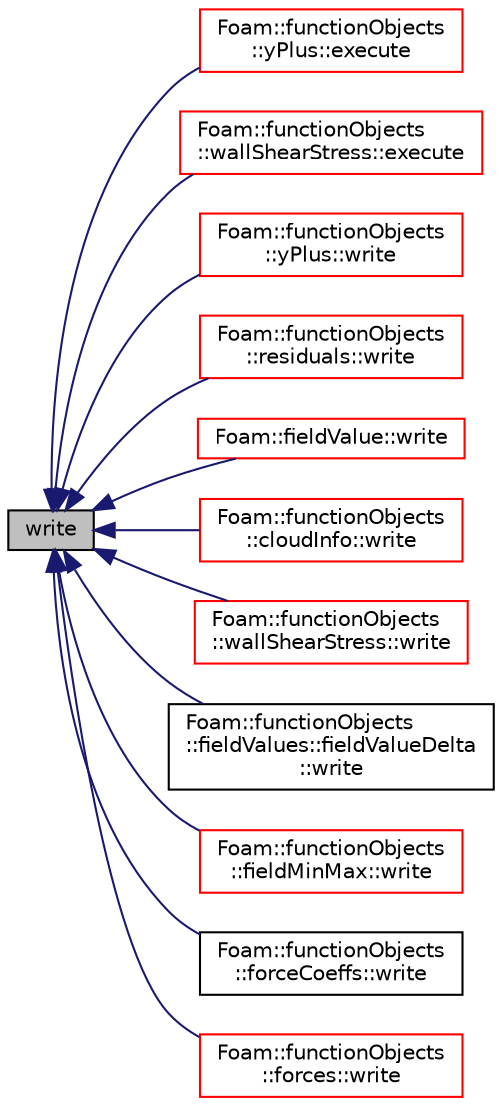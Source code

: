 digraph "write"
{
  bgcolor="transparent";
  edge [fontname="Helvetica",fontsize="10",labelfontname="Helvetica",labelfontsize="10"];
  node [fontname="Helvetica",fontsize="10",shape=record];
  rankdir="LR";
  Node1 [label="write",height=0.2,width=0.4,color="black", fillcolor="grey75", style="filled", fontcolor="black"];
  Node1 -> Node2 [dir="back",color="midnightblue",fontsize="10",style="solid",fontname="Helvetica"];
  Node2 [label="Foam::functionObjects\l::yPlus::execute",height=0.2,width=0.4,color="red",URL="$a02988.html#a61af3e60b94ae3e748f6fbac1e794af7",tooltip="Execute, currently does nothing. "];
  Node1 -> Node3 [dir="back",color="midnightblue",fontsize="10",style="solid",fontname="Helvetica"];
  Node3 [label="Foam::functionObjects\l::wallShearStress::execute",height=0.2,width=0.4,color="red",URL="$a02947.html#a61af3e60b94ae3e748f6fbac1e794af7",tooltip="Execute, currently does nothing. "];
  Node1 -> Node4 [dir="back",color="midnightblue",fontsize="10",style="solid",fontname="Helvetica"];
  Node4 [label="Foam::functionObjects\l::yPlus::write",height=0.2,width=0.4,color="red",URL="$a02988.html#aac759501cf6c7895a70eecbef0226ae1",tooltip="Calculate the yPlus and write. "];
  Node1 -> Node5 [dir="back",color="midnightblue",fontsize="10",style="solid",fontname="Helvetica"];
  Node5 [label="Foam::functionObjects\l::residuals::write",height=0.2,width=0.4,color="red",URL="$a02209.html#aac759501cf6c7895a70eecbef0226ae1",tooltip="Write the residuals. "];
  Node1 -> Node6 [dir="back",color="midnightblue",fontsize="10",style="solid",fontname="Helvetica"];
  Node6 [label="Foam::fieldValue::write",height=0.2,width=0.4,color="red",URL="$a00783.html#aac759501cf6c7895a70eecbef0226ae1",tooltip="Write to screen/file. "];
  Node1 -> Node7 [dir="back",color="midnightblue",fontsize="10",style="solid",fontname="Helvetica"];
  Node7 [label="Foam::functionObjects\l::cloudInfo::write",height=0.2,width=0.4,color="red",URL="$a00282.html#aac759501cf6c7895a70eecbef0226ae1",tooltip="Write. "];
  Node1 -> Node8 [dir="back",color="midnightblue",fontsize="10",style="solid",fontname="Helvetica"];
  Node8 [label="Foam::functionObjects\l::wallShearStress::write",height=0.2,width=0.4,color="red",URL="$a02947.html#aac759501cf6c7895a70eecbef0226ae1",tooltip="Calculate the wallShearStress and write. "];
  Node1 -> Node9 [dir="back",color="midnightblue",fontsize="10",style="solid",fontname="Helvetica"];
  Node9 [label="Foam::functionObjects\l::fieldValues::fieldValueDelta\l::write",height=0.2,width=0.4,color="black",URL="$a00784.html#aac759501cf6c7895a70eecbef0226ae1",tooltip="Calculate and write. "];
  Node1 -> Node10 [dir="back",color="midnightblue",fontsize="10",style="solid",fontname="Helvetica"];
  Node10 [label="Foam::functionObjects\l::fieldMinMax::write",height=0.2,width=0.4,color="red",URL="$a00776.html#aac759501cf6c7895a70eecbef0226ae1",tooltip="Write the fieldMinMax. "];
  Node1 -> Node11 [dir="back",color="midnightblue",fontsize="10",style="solid",fontname="Helvetica"];
  Node11 [label="Foam::functionObjects\l::forceCoeffs::write",height=0.2,width=0.4,color="black",URL="$a00863.html#aac759501cf6c7895a70eecbef0226ae1",tooltip="Write the forces. "];
  Node1 -> Node12 [dir="back",color="midnightblue",fontsize="10",style="solid",fontname="Helvetica"];
  Node12 [label="Foam::functionObjects\l::forces::write",height=0.2,width=0.4,color="red",URL="$a00866.html#aac759501cf6c7895a70eecbef0226ae1",tooltip="Write the forces. "];
}
